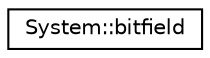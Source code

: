 digraph G
{
  edge [fontname="Helvetica",fontsize="10",labelfontname="Helvetica",labelfontsize="10"];
  node [fontname="Helvetica",fontsize="10",shape=record];
  rankdir="LR";
  Node1 [label="System::bitfield",height=0.2,width=0.4,color="black", fillcolor="white", style="filled",URL="$class_system_1_1bitfield.html"];
}
